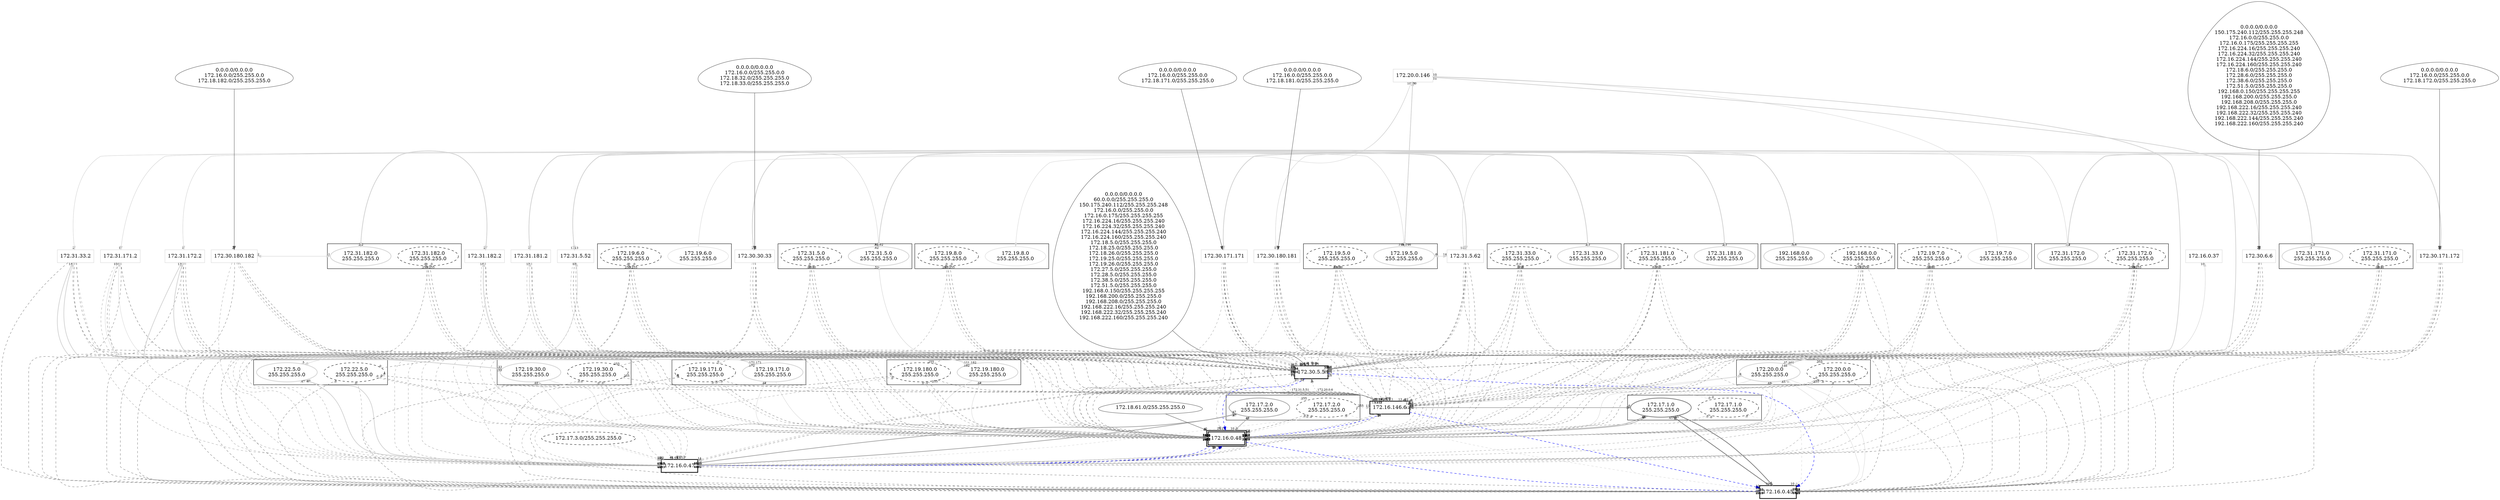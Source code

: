 digraph "ospf lsdb" {
	node [ color=gray50 fontsize=14 ];
	edge [ color=gray50 fontsize=8  ];
	router18 [
		tooltip="Area: 51.0.0.0"
		color="gray83"
		style="solid"
		shape="box"
		label="172.31.181.2"
	];
	router15 [
		tooltip="Area: 51.0.0.0"
		color="gray83"
		style="solid"
		shape="box"
		label="172.31.33.2"
	];
	router13 [
		tooltip="Area: 51.0.0.0"
		color="gray83"
		style="solid"
		shape="box"
		label="172.31.5.52"
	];
	router10 [
		tooltip="Area: 51.0.0.0"
		color="gray83"
		style="solid"
		shape="box"
		label="172.30.171.172"
	];
	router9 [
		tooltip="Area: 51.0.0.0"
		color="gray83"
		style="solid"
		shape="box"
		label="172.30.171.171"
	];
	router19 [
		tooltip="Area: 51.0.0.0"
		color="gray83"
		style="solid"
		shape="box"
		label="172.31.182.2"
	];
	router17 [
		tooltip="Area: 51.0.0.0"
		color="gray83"
		style="solid"
		shape="box"
		label="172.31.172.2"
	];
	router16 [
		tooltip="Area: 51.0.0.0"
		color="gray83"
		style="solid"
		shape="box"
		label="172.31.171.2"
	];
	router2 [
		tooltip="Areas: 0.0.0.0 51.0.0.0"
		color="black"
		style="bold"
		shape="box"
		label="172.16.0.45"
	];
	router4 [
		tooltip="Areas: 0.0.0.0 51.0.0.0"
		color="black"
		style="bold"
		shape="box"
		label="172.30.5.5"
	];
	router8 [
		tooltip="Area: 51.0.0.0"
		color="gray83"
		style="solid"
		shape="box"
		label="172.30.30.33"
	];
	router14 [
		tooltip="Area: 51.0.0.0"
		color="gray83"
		style="solid"
		shape="box"
		label="172.31.5.62"
	];
	router7 [
		tooltip="Area: 51.0.0.0"
		color="gray83"
		style="solid"
		shape="box"
		label="172.30.6.6"
	];
	router5 [
		tooltip="Area: 51.0.0.0"
		color="gray83"
		style="solid"
		shape="box"
		label="172.16.0.37"
	];
	router12 [
		tooltip="Area: 51.0.0.0"
		color="gray83"
		style="solid"
		shape="box"
		label="172.30.180.182"
	];
	router3 [
		tooltip="Areas: 0.0.0.0 51.0.0.0"
		color="black"
		style="bold"
		shape="box"
		label="172.16.146.6"
	];
	router0 [
		tooltip="Areas: 51.0.0.0 23.0.0.0"
		color="black"
		style="bold"
		shape="box"
		label="172.16.0.47"
	];
	router11 [
		tooltip="Area: 51.0.0.0"
		color="gray83"
		style="solid"
		shape="box"
		label="172.30.180.181"
	];
	router6 [
		tooltip="Area: 51.0.0.0"
		color="gray83"
		style="solid"
		shape="box"
		label="172.20.0.146"
	];
	router1 [
		tooltip="Areas: 0.0.0.0 51.0.0.0 23.0.0.0"
		color="black"
		peripheries="2"
		style="bold"
		shape="box"
		label="172.16.0.48"
	];
	subgraph "cluster 172.19.8.0/255.255.255.0" { stubnet2 [
		tooltip="Area: 51.0.0.0"
		color="gray83"
		style="solid"
		shape="ellipse"
		label="172.19.8.0\n255.255.255.0"
	] };
	subgraph "cluster 172.19.7.0/255.255.255.0" { stubnet1 [
		tooltip="Area: 51.0.0.0"
		color="gray83"
		style="solid"
		shape="ellipse"
		label="172.19.7.0\n255.255.255.0"
	] };
	subgraph "cluster 172.19.6.0/255.255.255.0" { stubnet0 [
		tooltip="Area: 51.0.0.0"
		color="gray83"
		style="solid"
		shape="ellipse"
		label="172.19.6.0\n255.255.255.0"
	] };
	subgraph "cluster 172.19.180.0/255.255.255.0" { network5 [
		tooltip="Area: 51.0.0.0"
		color="gray83"
		style="bold"
		shape="ellipse"
		label="172.19.180.0\n255.255.255.0"
	] };
	subgraph "cluster 172.19.5.0/255.255.255.0" { network2 [
		tooltip="Area: 51.0.0.0"
		color="gray83"
		style="bold"
		shape="ellipse"
		label="172.19.5.0\n255.255.255.0"
	] };
	subgraph "cluster 172.17.2.0/255.255.255.0" { network0 [
		tooltip="Area: 23.0.0.0"
		color="gray66"
		style="bold"
		shape="ellipse"
		label="172.17.2.0\n255.255.255.0"
	] };
	subgraph "cluster 172.31.181.0/255.255.255.0" { network12 [
		tooltip="Area: 51.0.0.0"
		color="gray83"
		style="bold"
		shape="ellipse"
		label="172.31.181.0\n255.255.255.0"
	] };
	subgraph "cluster 172.31.172.0/255.255.255.0" { network11 [
		tooltip="Area: 51.0.0.0"
		color="gray83"
		style="bold"
		shape="ellipse"
		label="172.31.172.0\n255.255.255.0"
	] };
	subgraph "cluster 172.31.5.0/255.255.255.0" { network8 [
		tooltip="Area: 51.0.0.0"
		color="gray83"
		style="bold"
		shape="ellipse"
		label="172.31.5.0\n255.255.255.0"
	] };
	subgraph "cluster 172.19.171.0/255.255.255.0" { network4 [
		tooltip="Area: 51.0.0.0"
		color="gray83"
		style="bold"
		shape="ellipse"
		label="172.19.171.0\n255.255.255.0"
	] };
	subgraph "cluster 172.19.30.0/255.255.255.0" { network3 [
		tooltip="Area: 51.0.0.0"
		color="gray83"
		style="bold"
		shape="ellipse"
		label="172.19.30.0\n255.255.255.0"
	] };
	subgraph "cluster 172.31.182.0/255.255.255.0" { network13 [
		tooltip="Area: 51.0.0.0"
		color="gray83"
		style="bold"
		shape="ellipse"
		label="172.31.182.0\n255.255.255.0"
	] };
	subgraph "cluster 172.31.171.0/255.255.255.0" { network10 [
		tooltip="Area: 51.0.0.0"
		color="gray83"
		style="bold"
		shape="ellipse"
		label="172.31.171.0\n255.255.255.0"
	] };
	subgraph "cluster 192.168.0.0/255.255.255.0" { network14 [
		tooltip="Area: 51.0.0.0"
		color="gray83"
		style="bold"
		shape="ellipse"
		label="192.168.0.0\n255.255.255.0"
	] };
	subgraph "cluster 172.17.1.0/255.255.255.0" { network1 [
		tooltip="Area: 0.0.0.0"
		color="gray50"
		style="bold"
		shape="ellipse"
		label="172.17.1.0\n255.255.255.0"
	] };
	subgraph "cluster 172.31.33.0/255.255.255.0" { network9 [
		tooltip="Area: 51.0.0.0"
		color="gray83"
		style="bold"
		shape="ellipse"
		label="172.31.33.0\n255.255.255.0"
	] };
	subgraph "cluster 172.22.5.0/255.255.255.0" { network7 [
		tooltip="Area: 51.0.0.0"
		color="gray83"
		style="bold"
		shape="ellipse"
		label="172.22.5.0\n255.255.255.0"
	] };
	subgraph "cluster 172.20.0.0/255.255.255.0" { network6 [
		tooltip="Area: 51.0.0.0"
		color="gray83"
		style="bold"
		shape="ellipse"
		label="172.20.0.0\n255.255.255.0"
	] };
	subgraph "cluster 172.22.5.0/255.255.255.0" { summary10 [
		tooltip="Areas: 0.0.0.0 23.0.0.0"
		color="black"
		style="dashed"
		shape="ellipse"
		label="172.22.5.0\n255.255.255.0"
	] };
	subgraph "cluster 172.19.8.0/255.255.255.0" { summary5 [
		tooltip="Areas: 0.0.0.0 23.0.0.0"
		color="black"
		style="dashed"
		shape="ellipse"
		label="172.19.8.0\n255.255.255.0"
	] };
	subgraph "cluster 172.31.182.0/255.255.255.0" { summary16 [
		tooltip="Areas: 0.0.0.0 23.0.0.0"
		color="black"
		style="dashed"
		shape="ellipse"
		label="172.31.182.0\n255.255.255.0"
	] };
	subgraph "cluster 172.20.0.0/255.255.255.0" { summary9 [
		tooltip="Areas: 0.0.0.0 23.0.0.0"
		color="black"
		style="dashed"
		shape="ellipse"
		label="172.20.0.0\n255.255.255.0"
	] };
	subgraph "cluster 172.19.6.0/255.255.255.0" { summary3 [
		tooltip="Areas: 0.0.0.0 23.0.0.0"
		color="black"
		style="dashed"
		shape="ellipse"
		label="172.19.6.0\n255.255.255.0"
	] };
	subgraph "cluster 172.17.2.0/255.255.255.0" { summary18 [
		tooltip="Areas: 0.0.0.0 51.0.0.0"
		color="black"
		style="dashed"
		shape="ellipse"
		label="172.17.2.0\n255.255.255.0"
	] };
	subgraph "cluster 192.168.0.0/255.255.255.0" { summary17 [
		tooltip="Areas: 0.0.0.0 23.0.0.0"
		color="black"
		style="dashed"
		shape="ellipse"
		label="192.168.0.0\n255.255.255.0"
	] };
	subgraph "cluster 172.31.33.0/255.255.255.0" { summary12 [
		tooltip="Areas: 0.0.0.0 23.0.0.0"
		color="black"
		style="dashed"
		shape="ellipse"
		label="172.31.33.0\n255.255.255.0"
	] };
	subgraph "cluster 172.31.171.0/255.255.255.0" { summary13 [
		tooltip="Areas: 0.0.0.0 23.0.0.0"
		color="black"
		style="dashed"
		shape="ellipse"
		label="172.31.171.0\n255.255.255.0"
	] };
	subgraph "cluster 172.17.1.0/255.255.255.0" { summary0 [
		tooltip="Areas: 51.0.0.0 23.0.0.0"
		color="black"
		style="dashed"
		shape="ellipse"
		label="172.17.1.0\n255.255.255.0"
	] };
	subgraph "cluster 172.31.5.0/255.255.255.0" { summary11 [
		tooltip="Areas: 0.0.0.0 23.0.0.0"
		color="black"
		style="dashed"
		shape="ellipse"
		label="172.31.5.0\n255.255.255.0"
	] };
	subgraph "cluster 172.19.180.0/255.255.255.0" { summary8 [
		tooltip="Areas: 0.0.0.0 23.0.0.0"
		color="black"
		style="dashed"
		shape="ellipse"
		label="172.19.180.0\n255.255.255.0"
	] };
	subgraph "cluster 172.31.181.0/255.255.255.0" { summary15 [
		tooltip="Areas: 0.0.0.0 23.0.0.0"
		color="black"
		style="dashed"
		shape="ellipse"
		label="172.31.181.0\n255.255.255.0"
	] };
	subgraph "cluster 172.19.30.0/255.255.255.0" { summary6 [
		tooltip="Areas: 0.0.0.0 23.0.0.0"
		color="black"
		style="dashed"
		shape="ellipse"
		label="172.19.30.0\n255.255.255.0"
	] };
	subgraph "cluster 172.31.172.0/255.255.255.0" { summary14 [
		tooltip="Areas: 0.0.0.0 23.0.0.0"
		color="black"
		style="dashed"
		shape="ellipse"
		label="172.31.172.0\n255.255.255.0"
	] };
	subgraph "cluster 172.19.171.0/255.255.255.0" { summary7 [
		tooltip="Areas: 0.0.0.0 23.0.0.0"
		color="black"
		style="dashed"
		shape="ellipse"
		label="172.19.171.0\n255.255.255.0"
	] };
	subgraph "cluster 172.19.7.0/255.255.255.0" { summary4 [
		tooltip="Areas: 0.0.0.0 23.0.0.0"
		color="black"
		style="dashed"
		shape="ellipse"
		label="172.19.7.0\n255.255.255.0"
	] };
	subgraph "cluster 172.19.5.0/255.255.255.0" { summary2 [
		tooltip="Areas: 0.0.0.0 23.0.0.0"
		color="black"
		style="dashed"
		shape="ellipse"
		label="172.19.5.0\n255.255.255.0"
	] };
	summaryaggregate0 [
		tooltip="Areas: 51.0.0.0 23.0.0.0"
		color="black"
		style="dashed"
		shape="ellipse"
		label="172.17.3.0/255.255.255.0"
	];
	externalaggregate0 [
		tooltip="AS external"
		color="gray35"
		style="solid"
		shape="egg"
		label="0.0.0.0/0.0.0.0\n172.16.0.0/255.255.0.0\n172.18.172.0/255.255.255.0"
	];
	externalaggregate3 [
		tooltip="AS external"
		color="gray35"
		style="solid"
		shape="egg"
		label="0.0.0.0/0.0.0.0\n150.175.240.112/255.255.255.248\n172.16.0.0/255.255.0.0\n172.16.0.175/255.255.255.255\n172.16.224.16/255.255.255.240\n172.16.224.32/255.255.255.240\n172.16.224.144/255.255.255.240\n172.16.224.160/255.255.255.240\n172.18.6.0/255.255.255.0\n172.28.6.0/255.255.255.0\n172.38.6.0/255.255.255.0\n172.51.5.0/255.255.255.0\n192.168.0.150/255.255.255.255\n192.168.200.0/255.255.255.0\n192.168.208.0/255.255.255.0\n192.168.222.16/255.255.255.240\n192.168.222.32/255.255.255.240\n192.168.222.144/255.255.255.240\n192.168.222.160/255.255.255.240"
	];
	externalaggregate7 [
		tooltip="AS external"
		color="gray35"
		style="solid"
		shape="egg"
		label="172.18.61.0/255.255.255.0"
	];
	externalaggregate5 [
		tooltip="AS external"
		color="gray35"
		style="solid"
		shape="egg"
		label="0.0.0.0/0.0.0.0\n172.16.0.0/255.255.0.0\n172.18.181.0/255.255.255.0"
	];
	externalaggregate2 [
		tooltip="AS external"
		color="gray35"
		style="solid"
		shape="egg"
		label="0.0.0.0/0.0.0.0\n172.16.0.0/255.255.0.0\n172.18.171.0/255.255.255.0"
	];
	externalaggregate6 [
		tooltip="AS external"
		color="gray35"
		style="solid"
		shape="egg"
		label="0.0.0.0/0.0.0.0\n60.0.0.0/255.255.255.0\n150.175.240.112/255.255.255.248\n172.16.0.0/255.255.0.0\n172.16.0.175/255.255.255.255\n172.16.224.16/255.255.255.240\n172.16.224.32/255.255.255.240\n172.16.224.144/255.255.255.240\n172.16.224.160/255.255.255.240\n172.18.5.0/255.255.255.0\n172.18.25.0/255.255.255.0\n172.18.26.0/255.255.255.0\n172.19.25.0/255.255.255.0\n172.19.26.0/255.255.255.0\n172.27.5.0/255.255.255.0\n172.28.5.0/255.255.255.0\n172.38.5.0/255.255.255.0\n172.51.5.0/255.255.255.0\n192.168.0.150/255.255.255.255\n192.168.200.0/255.255.255.0\n192.168.208.0/255.255.255.0\n192.168.222.16/255.255.255.240\n192.168.222.32/255.255.255.240\n192.168.222.160/255.255.255.240"
	];
	externalaggregate1 [
		tooltip="AS external"
		color="gray35"
		style="solid"
		shape="egg"
		label="0.0.0.0/0.0.0.0\n172.16.0.0/255.255.0.0\n172.18.32.0/255.255.255.0\n172.18.33.0/255.255.255.0"
	];
	externalaggregate4 [
		tooltip="AS external"
		color="gray35"
		style="solid"
		shape="egg"
		label="0.0.0.0/0.0.0.0\n172.16.0.0/255.255.0.0\n172.18.182.0/255.255.255.0"
	];
	router19 -> network5 [
		tooltip="Area: 51.0.0.0"
		taillabel="14"
		color="gray83"
		style="bold"
		headlabel=".182"
	];
	router18 -> network5 [
		tooltip="Area: 51.0.0.0"
		taillabel="13"
		color="gray83"
		style="solid"
		headlabel=".181"
	];
	router1 -> network5 [
		tooltip="Area: 51.0.0.0"
		taillabel="10"
		color="gray83"
		style="solid"
		headlabel=".48"
	];
	router13 -> network2 [
		tooltip="Area: 51.0.0.0"
		taillabel="13"
		color="gray83"
		style="solid"
		headlabel=".5"
	];
	router14 -> network2 [
		tooltip="Area: 51.0.0.0"
		taillabel="14"
		color="gray83"
		style="solid"
		headlabel=".6"
	];
	router6 -> network2 [
		tooltip="Area: 51.0.0.0"
		taillabel="10"
		color="gray83"
		style="bold"
		headlabel=".146"
	];
	router0 -> network0 [
		tooltip="Area: 23.0.0.0"
		taillabel="10"
		color="gray66"
		style="bold"
		headlabel=".47"
	];
	router1 -> network0 [
		tooltip="Area: 23.0.0.0"
		taillabel="10"
		color="gray66"
		style="solid"
		headlabel=".48"
	];
	router18 -> network12 [
		tooltip="Area: 51.0.0.0"
		taillabel="1"
		color="gray83"
		style="bold"
		headlabel=".2"
	];
	router11 -> network12 [
		tooltip="Area: 51.0.0.0"
		taillabel="1"
		color="gray83"
		style="solid"
		headlabel=".1"
	];
	router17 -> network11 [
		tooltip="Area: 51.0.0.0"
		taillabel="1"
		color="gray83"
		style="solid"
		headlabel=".2"
	];
	router10 -> network11 [
		tooltip="Area: 51.0.0.0"
		taillabel="2"
		color="gray83"
		style="bold"
		headlabel=".1"
	];
	router7 -> network8 [
		tooltip="Area: 51.0.0.0"
		taillabel="2"
		color="gray83"
		style="solid"
		headlabel=".61"
	];
	router13 -> network8 [
		tooltip="Area: 51.0.0.0"
		taillabel="1"
		color="gray83"
		style="solid"
		headlabel=".52"
	];
	router14 -> network8 [
		tooltip="Area: 51.0.0.0"
		taillabel="2"
		color="gray83"
		style="bold"
		headlabel=".62"
	];
	router4 -> network8 [
		tooltip="Area: 51.0.0.0"
		taillabel="1"
		color="gray83"
		style="solid"
		headlabel=".51"
	];
	router17 -> network4 [
		tooltip="Area: 51.0.0.0"
		taillabel="13"
		color="gray83"
		style="bold"
		headlabel=".172"
	];
	router16 -> network4 [
		tooltip="Area: 51.0.0.0"
		taillabel="13"
		color="gray83"
		style="solid"
		headlabel=".171"
	];
	router1 -> network4 [
		tooltip="Area: 51.0.0.0"
		taillabel="10"
		color="gray83"
		style="solid"
		headlabel=".48"
	];
	router15 -> network3 [
		tooltip="Area: 51.0.0.0"
		taillabel="14"
		color="gray83"
		style="bold"
		headlabel=".33"
	];
	router1 -> network3 [
		tooltip="Area: 51.0.0.0"
		taillabel="10"
		color="gray83"
		style="solid"
		headlabel=".48"
	];
	router19 -> network13 [
		tooltip="Area: 51.0.0.0"
		taillabel="2"
		color="gray83"
		style="bold"
		headlabel=".2"
	];
	router12 -> network13 [
		tooltip="Area: 51.0.0.0"
		taillabel="2"
		color="gray83"
		style="solid"
		headlabel=".1"
	];
	router16 -> network10 [
		tooltip="Area: 51.0.0.0"
		taillabel="1"
		color="gray83"
		style="solid"
		headlabel=".2"
	];
	router9 -> network10 [
		tooltip="Area: 51.0.0.0"
		taillabel="1"
		color="gray83"
		style="bold"
		headlabel=".1"
	];
	router13 -> network14 [
		tooltip="Area: 51.0.0.0"
		taillabel="13"
		color="gray83"
		style="bold"
		headlabel=".5"
	];
	router14 -> network14 [
		tooltip="Area: 51.0.0.0"
		taillabel="14"
		color="gray83"
		style="solid"
		headlabel=".6"
	];
	router2 -> network1 [
		tooltip="Area: 0.0.0.0"
		taillabel="10"
		color="gray50"
		style="bold"
		headlabel=".45"
	];
	router3 -> network1 [
		tooltip="Area: 0.0.0.0"
		taillabel="1"
		color="gray50"
		style="solid"
		headlabel=".6"
	];
	router1 -> network1 [
		tooltip="Area: 0.0.0.0"
		taillabel="10"
		color="gray50"
		style="solid"
		headlabel=".48"
	];
	router15 -> network9 [
		tooltip="Area: 51.0.0.0"
		taillabel="2"
		color="gray83"
		style="solid"
		headlabel=".2"
	];
	router8 -> network9 [
		tooltip="Area: 51.0.0.0"
		taillabel="2"
		color="gray83"
		style="bold"
		headlabel=".1"
	];
	router13 -> network7 [
		tooltip="Area: 51.0.0.0"
		taillabel="13"
		color="gray83"
		style="solid"
		headlabel=".5"
	];
	router0 -> network7 [
		tooltip="Area: 51.0.0.0"
		taillabel="10"
		color="gray83"
		style="bold"
		headlabel=".47"
	];
	router5 -> network6 [
		tooltip="Area: 51.0.0.0"
		taillabel="10"
		color="gray83"
		style="solid"
		headlabel=".37"
	];
	router2 -> network6 [
		tooltip="Area: 51.0.0.0"
		taillabel="10"
		color="gray83"
		style="solid"
		headlabel=".45"
	];
	router3 -> network6 [
		tooltip="Area: 51.0.0.0"
		taillabel="1"
		color="gray83"
		style="solid"
		headlabel=".6"
	];
	router6 -> network6 [
		tooltip="Area: 51.0.0.0"
		taillabel="10"
		color="gray83"
		style="bold"
		headlabel=".146"
	];
	router1 -> network6 [
		tooltip="Area: 51.0.0.0"
		taillabel="10"
		color="gray83"
		style="solid"
		headlabel=".48"
	];
	router6 -> stubnet2 [
		tooltip="Area: 51.0.0.0"
		taillabel="10"
		color="gray83"
		style="solid"
	];
	router6 -> stubnet1 [
		tooltip="Area: 51.0.0.0"
		taillabel="10"
		color="gray83"
		style="solid"
	];
	router6 -> stubnet0 [
		tooltip="Area: 51.0.0.0"
		taillabel="10"
		color="gray83"
		style="solid"
	];
	router4 -> router3 [
		tooltip="Area: 0.0.0.0"
		taillabel="24"
		color="gray50"
		style="dotted"
		label="172.31.5.51"
	];
	router3 -> router4 [
		tooltip="Area: 0.0.0.0"
		taillabel="12"
		color="gray50"
		style="dotted"
		label="172.20.0.6"
	];
	network5 -> router19 [
		tooltip="Area: 51.0.0.0"
		taillabel=".182"
		color="gray83"
		style="bold"
	];
	network5 -> router1 [
		tooltip="Area: 51.0.0.0"
		color="gray83"
		style="solid"
	];
	network5 -> router18 [
		tooltip="Area: 51.0.0.0"
		color="gray83"
		style="solid"
	];
	network2 -> router13 [
		tooltip="Area: 51.0.0.0"
		color="gray83"
		style="solid"
	];
	network2 -> router14 [
		tooltip="Area: 51.0.0.0"
		color="gray83"
		style="solid"
	];
	network2 -> router6 [
		tooltip="Area: 51.0.0.0"
		taillabel=".146"
		color="gray83"
		style="bold"
	];
	network0 -> router1 [
		tooltip="Area: 23.0.0.0"
		color="gray66"
		style="solid"
	];
	network0 -> router0 [
		tooltip="Area: 23.0.0.0"
		taillabel=".47"
		color="gray66"
		style="bold"
	];
	network12 -> router18 [
		tooltip="Area: 51.0.0.0"
		taillabel=".2"
		color="gray83"
		style="bold"
	];
	network12 -> router11 [
		tooltip="Area: 51.0.0.0"
		color="gray83"
		style="solid"
	];
	network11 -> router10 [
		tooltip="Area: 51.0.0.0"
		taillabel=".1"
		color="gray83"
		style="bold"
	];
	network11 -> router17 [
		tooltip="Area: 51.0.0.0"
		color="gray83"
		style="solid"
	];
	network8 -> router14 [
		tooltip="Area: 51.0.0.0"
		taillabel=".62"
		color="gray83"
		style="bold"
	];
	network8 -> router4 [
		tooltip="Area: 51.0.0.0"
		color="gray83"
		style="solid"
	];
	network8 -> router13 [
		tooltip="Area: 51.0.0.0"
		color="gray83"
		style="solid"
	];
	network8 -> router7 [
		tooltip="Area: 51.0.0.0"
		color="gray83"
		style="solid"
	];
	network4 -> router17 [
		tooltip="Area: 51.0.0.0"
		taillabel=".172"
		color="gray83"
		style="bold"
	];
	network4 -> router1 [
		tooltip="Area: 51.0.0.0"
		color="gray83"
		style="solid"
	];
	network4 -> router16 [
		tooltip="Area: 51.0.0.0"
		color="gray83"
		style="solid"
	];
	network3 -> router15 [
		tooltip="Area: 51.0.0.0"
		taillabel=".33"
		color="gray83"
		style="bold"
	];
	network3 -> router1 [
		tooltip="Area: 51.0.0.0"
		color="gray83"
		style="solid"
	];
	network13 -> router19 [
		tooltip="Area: 51.0.0.0"
		taillabel=".2"
		color="gray83"
		style="bold"
	];
	network13 -> router12 [
		tooltip="Area: 51.0.0.0"
		color="gray83"
		style="solid"
	];
	network10 -> router9 [
		tooltip="Area: 51.0.0.0"
		taillabel=".1"
		color="gray83"
		style="bold"
	];
	network10 -> router16 [
		tooltip="Area: 51.0.0.0"
		color="gray83"
		style="solid"
	];
	network14 -> router13 [
		tooltip="Area: 51.0.0.0"
		taillabel=".5"
		color="gray83"
		style="bold"
	];
	network14 -> router14 [
		tooltip="Area: 51.0.0.0"
		color="gray83"
		style="solid"
	];
	network1 -> router3 [
		tooltip="Area: 0.0.0.0"
		color="gray50"
		style="solid"
	];
	network1 -> router1 [
		tooltip="Area: 0.0.0.0"
		color="gray50"
		style="solid"
	];
	network1 -> router2 [
		tooltip="Area: 0.0.0.0"
		taillabel=".45"
		color="gray50"
		style="bold"
	];
	network9 -> router8 [
		tooltip="Area: 51.0.0.0"
		taillabel=".1"
		color="gray83"
		style="bold"
	];
	network9 -> router15 [
		tooltip="Area: 51.0.0.0"
		color="gray83"
		style="solid"
	];
	network7 -> router13 [
		tooltip="Area: 51.0.0.0"
		color="gray83"
		style="solid"
	];
	network7 -> router0 [
		tooltip="Area: 51.0.0.0"
		taillabel=".47"
		color="gray83"
		style="bold"
	];
	network6 -> router3 [
		tooltip="Area: 51.0.0.0"
		color="gray83"
		style="solid"
	];
	network6 -> router5 [
		tooltip="Area: 51.0.0.0"
		color="gray83"
		style="solid"
	];
	network6 -> router2 [
		tooltip="Area: 51.0.0.0"
		color="gray83"
		style="solid"
	];
	network6 -> router1 [
		tooltip="Area: 51.0.0.0"
		color="gray83"
		style="solid"
	];
	network6 -> router6 [
		tooltip="Area: 51.0.0.0"
		taillabel=".146"
		color="gray83"
		style="bold"
	];
	summary10 -> router0 [
		tooltip="Area: 23.0.0.0"
		taillabel=".0"
		color="gray66"
		style="dashed"
		headlabel="10"
	];
	summary10 -> router1 [
		tooltip="Area: 23.0.0.0"
		taillabel=".0"
		color="gray66"
		style="dashed"
		headlabel="33"
	];
	summary10 -> router2 [
		tooltip="Area: 0.0.0.0"
		taillabel=".0"
		color="gray50"
		style="dashed"
		headlabel="33"
	];
	summary10 -> router1 [
		tooltip="Area: 0.0.0.0"
		taillabel=".0"
		color="gray50"
		style="dashed"
		headlabel="33"
	];
	summary10 -> router3 [
		tooltip="Area: 0.0.0.0"
		taillabel=".0"
		color="gray50"
		style="dashed"
		headlabel="24"
	];
	summary10 -> router4 [
		tooltip="Area: 0.0.0.0"
		taillabel=".0"
		color="gray50"
		style="dashed"
		headlabel="14"
	];
	summary5 -> router0 [
		tooltip="Area: 23.0.0.0"
		taillabel=".0"
		color="gray66"
		style="dashed"
		headlabel="33"
	];
	summary5 -> router1 [
		tooltip="Area: 23.0.0.0"
		taillabel=".0"
		color="gray66"
		style="dashed"
		headlabel="20"
	];
	summary5 -> router2 [
		tooltip="Area: 0.0.0.0"
		taillabel=".0"
		color="gray50"
		style="dashed"
		headlabel="20"
	];
	summary5 -> router1 [
		tooltip="Area: 0.0.0.0"
		taillabel=".0"
		color="gray50"
		style="dashed"
		headlabel="20"
	];
	summary5 -> router3 [
		tooltip="Area: 0.0.0.0"
		taillabel=".255"
		color="gray50"
		style="dashed"
		headlabel="11"
	];
	summary5 -> router4 [
		tooltip="Area: 0.0.0.0"
		taillabel=".255"
		color="gray50"
		style="dashed"
		headlabel="24"
	];
	summary16 -> router0 [
		tooltip="Area: 23.0.0.0"
		taillabel=".0"
		color="gray66"
		style="dashed"
		headlabel="45"
	];
	summary16 -> router1 [
		tooltip="Area: 23.0.0.0"
		taillabel=".0"
		color="gray66"
		style="dashed"
		headlabel="12"
	];
	summary16 -> router2 [
		tooltip="Area: 0.0.0.0"
		taillabel=".0"
		color="gray50"
		style="dashed"
		headlabel="22"
	];
	summary16 -> router1 [
		tooltip="Area: 0.0.0.0"
		taillabel=".0"
		color="gray50"
		style="dashed"
		headlabel="12"
	];
	summary16 -> router3 [
		tooltip="Area: 0.0.0.0"
		taillabel=".255"
		color="gray50"
		style="dashed"
		headlabel="13"
	];
	summary16 -> router4 [
		tooltip="Area: 0.0.0.0"
		taillabel=".255"
		color="gray50"
		style="dashed"
		headlabel="36"
	];
	summary9 -> router0 [
		tooltip="Area: 23.0.0.0"
		taillabel=".0"
		color="gray66"
		style="dashed"
		headlabel="33"
	];
	summary9 -> router1 [
		tooltip="Area: 23.0.0.0"
		taillabel=".0"
		color="gray66"
		style="dashed"
		headlabel="10"
	];
	summary9 -> router2 [
		tooltip="Area: 0.0.0.0"
		taillabel=".0"
		color="gray50"
		style="dashed"
		headlabel="10"
	];
	summary9 -> router1 [
		tooltip="Area: 0.0.0.0"
		taillabel=".0"
		color="gray50"
		style="dashed"
		headlabel="10"
	];
	summary9 -> router3 [
		tooltip="Area: 0.0.0.0"
		taillabel=".255"
		color="gray50"
		style="dashed"
		headlabel="1"
	];
	summary9 -> router4 [
		tooltip="Area: 0.0.0.0"
		taillabel=".255"
		color="gray50"
		style="dashed"
		headlabel="24"
	];
	summary3 -> router0 [
		tooltip="Area: 23.0.0.0"
		taillabel=".0"
		color="gray66"
		style="dashed"
		headlabel="33"
	];
	summary3 -> router1 [
		tooltip="Area: 23.0.0.0"
		taillabel=".0"
		color="gray66"
		style="dashed"
		headlabel="20"
	];
	summary3 -> router2 [
		tooltip="Area: 0.0.0.0"
		taillabel=".0"
		color="gray50"
		style="dashed"
		headlabel="20"
	];
	summary3 -> router1 [
		tooltip="Area: 0.0.0.0"
		taillabel=".0"
		color="gray50"
		style="dashed"
		headlabel="20"
	];
	summary3 -> router3 [
		tooltip="Area: 0.0.0.0"
		taillabel=".255"
		color="gray50"
		style="dashed"
		headlabel="11"
	];
	summary3 -> router4 [
		tooltip="Area: 0.0.0.0"
		taillabel=".255"
		color="gray50"
		style="dashed"
		headlabel="24"
	];
	summary18 -> router1 [
		tooltip="Area: 0.0.0.0"
		taillabel=".0"
		color="gray50"
		style="dashed"
		headlabel="10"
	];
	summary18 -> router2 [
		tooltip="Area: 51.0.0.0"
		taillabel=".0"
		color="gray83"
		style="dashed"
		headlabel="20"
	];
	summary18 -> router0 [
		tooltip="Area: 51.0.0.0"
		taillabel=".0"
		color="gray83"
		style="dashed"
		headlabel="10"
	];
	summary18 -> router1 [
		tooltip="Area: 51.0.0.0"
		taillabel=".0"
		color="gray83"
		style="dashed"
		headlabel="10"
	];
	summary18 -> router3 [
		tooltip="Area: 51.0.0.0"
		taillabel=".255"
		color="gray83"
		style="dashed"
		headlabel="11"
	];
	summary18 -> router4 [
		tooltip="Area: 51.0.0.0"
		taillabel=".255"
		color="gray83"
		style="dashed"
		headlabel="34"
	];
	summary17 -> router0 [
		tooltip="Area: 23.0.0.0"
		taillabel=".0"
		color="gray66"
		style="dashed"
		headlabel="23"
	];
	summary17 -> router1 [
		tooltip="Area: 23.0.0.0"
		taillabel=".0"
		color="gray66"
		style="dashed"
		headlabel="33"
	];
	summary17 -> router2 [
		tooltip="Area: 0.0.0.0"
		taillabel=".0"
		color="gray50"
		style="dashed"
		headlabel="33"
	];
	summary17 -> router1 [
		tooltip="Area: 0.0.0.0"
		taillabel=".0"
		color="gray50"
		style="dashed"
		headlabel="33"
	];
	summary17 -> router3 [
		tooltip="Area: 0.0.0.0"
		taillabel=".255"
		color="gray50"
		style="dashed"
		headlabel="24"
	];
	summary17 -> router4 [
		tooltip="Area: 0.0.0.0"
		taillabel=".255"
		color="gray50"
		style="dashed"
		headlabel="14"
	];
	summary12 -> router0 [
		tooltip="Area: 23.0.0.0"
		taillabel=".0"
		color="gray66"
		style="dashed"
		headlabel="45"
	];
	summary12 -> router1 [
		tooltip="Area: 23.0.0.0"
		taillabel=".0"
		color="gray66"
		style="dashed"
		headlabel="12"
	];
	summary12 -> router2 [
		tooltip="Area: 0.0.0.0"
		taillabel=".0"
		color="gray50"
		style="dashed"
		headlabel="22"
	];
	summary12 -> router1 [
		tooltip="Area: 0.0.0.0"
		taillabel=".0"
		color="gray50"
		style="dashed"
		headlabel="12"
	];
	summary12 -> router3 [
		tooltip="Area: 0.0.0.0"
		taillabel=".0"
		color="gray50"
		style="dashed"
		headlabel="13"
	];
	summary12 -> router4 [
		tooltip="Area: 0.0.0.0"
		taillabel=".0"
		color="gray50"
		style="dashed"
		headlabel="36"
	];
	summary13 -> router0 [
		tooltip="Area: 23.0.0.0"
		taillabel=".0"
		color="gray66"
		style="dashed"
		headlabel="44"
	];
	summary13 -> router1 [
		tooltip="Area: 23.0.0.0"
		taillabel=".0"
		color="gray66"
		style="dashed"
		headlabel="11"
	];
	summary13 -> router2 [
		tooltip="Area: 0.0.0.0"
		taillabel=".0"
		color="gray50"
		style="dashed"
		headlabel="21"
	];
	summary13 -> router1 [
		tooltip="Area: 0.0.0.0"
		taillabel=".0"
		color="gray50"
		style="dashed"
		headlabel="11"
	];
	summary13 -> router3 [
		tooltip="Area: 0.0.0.0"
		taillabel=".0"
		color="gray50"
		style="dashed"
		headlabel="12"
	];
	summary13 -> router4 [
		tooltip="Area: 0.0.0.0"
		taillabel=".0"
		color="gray50"
		style="dashed"
		headlabel="35"
	];
	summary0 -> router1 [
		tooltip="Area: 23.0.0.0"
		taillabel=".0"
		color="gray66"
		style="dashed"
		headlabel="10"
	];
	summary0 -> router2 [
		tooltip="Area: 51.0.0.0"
		taillabel=".0"
		color="gray83"
		style="dashed"
		headlabel="10"
	];
	summary0 -> router1 [
		tooltip="Area: 51.0.0.0"
		taillabel=".0"
		color="gray83"
		style="dashed"
		headlabel="10"
	];
	summary0 -> router3 [
		tooltip="Area: 51.0.0.0"
		taillabel=".0"
		color="gray83"
		style="dashed"
		headlabel="1"
	];
	summary0 -> router4 [
		tooltip="Area: 51.0.0.0"
		taillabel=".0"
		color="gray83"
		style="dashed"
		headlabel="25"
	];
	summary11 -> router0 [
		tooltip="Area: 23.0.0.0"
		taillabel=".0"
		color="gray66"
		style="dashed"
		headlabel="11"
	];
	summary11 -> router1 [
		tooltip="Area: 23.0.0.0"
		taillabel=".0"
		color="gray66"
		style="dashed"
		headlabel="21"
	];
	summary11 -> router2 [
		tooltip="Area: 0.0.0.0"
		taillabel=".0"
		color="gray50"
		style="dashed"
		headlabel="21"
	];
	summary11 -> router1 [
		tooltip="Area: 0.0.0.0"
		taillabel=".0"
		color="gray50"
		style="dashed"
		headlabel="21"
	];
	summary11 -> router3 [
		tooltip="Area: 0.0.0.0"
		taillabel=".0"
		color="gray50"
		style="dashed"
		headlabel="12"
	];
	summary11 -> router4 [
		tooltip="Area: 0.0.0.0"
		taillabel=".0"
		color="gray50"
		style="dashed"
		headlabel="1"
	];
	summary8 -> router0 [
		tooltip="Area: 23.0.0.0"
		taillabel=".0"
		color="gray66"
		style="dashed"
		headlabel="43"
	];
	summary8 -> router1 [
		tooltip="Area: 23.0.0.0"
		taillabel=".0"
		color="gray66"
		style="dashed"
		headlabel="10"
	];
	summary8 -> router2 [
		tooltip="Area: 0.0.0.0"
		taillabel=".0"
		color="gray50"
		style="dashed"
		headlabel="20"
	];
	summary8 -> router1 [
		tooltip="Area: 0.0.0.0"
		taillabel=".0"
		color="gray50"
		style="dashed"
		headlabel="10"
	];
	summary8 -> router3 [
		tooltip="Area: 0.0.0.0"
		taillabel=".255"
		color="gray50"
		style="dashed"
		headlabel="11"
	];
	summary8 -> router4 [
		tooltip="Area: 0.0.0.0"
		taillabel=".255"
		color="gray50"
		style="dashed"
		headlabel="34"
	];
	summary15 -> router0 [
		tooltip="Area: 23.0.0.0"
		taillabel=".0"
		color="gray66"
		style="dashed"
		headlabel="44"
	];
	summary15 -> router1 [
		tooltip="Area: 23.0.0.0"
		taillabel=".0"
		color="gray66"
		style="dashed"
		headlabel="11"
	];
	summary15 -> router2 [
		tooltip="Area: 0.0.0.0"
		taillabel=".0"
		color="gray50"
		style="dashed"
		headlabel="21"
	];
	summary15 -> router1 [
		tooltip="Area: 0.0.0.0"
		taillabel=".0"
		color="gray50"
		style="dashed"
		headlabel="11"
	];
	summary15 -> router3 [
		tooltip="Area: 0.0.0.0"
		taillabel=".0"
		color="gray50"
		style="dashed"
		headlabel="12"
	];
	summary15 -> router4 [
		tooltip="Area: 0.0.0.0"
		taillabel=".0"
		color="gray50"
		style="dashed"
		headlabel="35"
	];
	summary6 -> router0 [
		tooltip="Area: 23.0.0.0"
		taillabel=".0"
		color="gray66"
		style="dashed"
		headlabel="43"
	];
	summary6 -> router1 [
		tooltip="Area: 23.0.0.0"
		taillabel=".0"
		color="gray66"
		style="dashed"
		headlabel="10"
	];
	summary6 -> router2 [
		tooltip="Area: 0.0.0.0"
		taillabel=".0"
		color="gray50"
		style="dashed"
		headlabel="20"
	];
	summary6 -> router1 [
		tooltip="Area: 0.0.0.0"
		taillabel=".0"
		color="gray50"
		style="dashed"
		headlabel="10"
	];
	summary6 -> router3 [
		tooltip="Area: 0.0.0.0"
		taillabel=".255"
		color="gray50"
		style="dashed"
		headlabel="11"
	];
	summary6 -> router4 [
		tooltip="Area: 0.0.0.0"
		taillabel=".255"
		color="gray50"
		style="dashed"
		headlabel="34"
	];
	summary14 -> router0 [
		tooltip="Area: 23.0.0.0"
		taillabel=".0"
		color="gray66"
		style="dashed"
		headlabel="44"
	];
	summary14 -> router1 [
		tooltip="Area: 23.0.0.0"
		taillabel=".0"
		color="gray66"
		style="dashed"
		headlabel="11"
	];
	summary14 -> router2 [
		tooltip="Area: 0.0.0.0"
		taillabel=".0"
		color="gray50"
		style="dashed"
		headlabel="21"
	];
	summary14 -> router1 [
		tooltip="Area: 0.0.0.0"
		taillabel=".0"
		color="gray50"
		style="dashed"
		headlabel="11"
	];
	summary14 -> router3 [
		tooltip="Area: 0.0.0.0"
		taillabel=".255"
		color="gray50"
		style="dashed"
		headlabel="12"
	];
	summary14 -> router4 [
		tooltip="Area: 0.0.0.0"
		taillabel=".255"
		color="gray50"
		style="dashed"
		headlabel="35"
	];
	summary7 -> router0 [
		tooltip="Area: 23.0.0.0"
		taillabel=".0"
		color="gray66"
		style="dashed"
		headlabel="43"
	];
	summary7 -> router1 [
		tooltip="Area: 23.0.0.0"
		taillabel=".0"
		color="gray66"
		style="dashed"
		headlabel="10"
	];
	summary7 -> router2 [
		tooltip="Area: 0.0.0.0"
		taillabel=".0"
		color="gray50"
		style="dashed"
		headlabel="20"
	];
	summary7 -> router1 [
		tooltip="Area: 0.0.0.0"
		taillabel=".0"
		color="gray50"
		style="dashed"
		headlabel="10"
	];
	summary7 -> router3 [
		tooltip="Area: 0.0.0.0"
		taillabel=".0"
		color="gray50"
		style="dashed"
		headlabel="11"
	];
	summary7 -> router4 [
		tooltip="Area: 0.0.0.0"
		taillabel=".0"
		color="gray50"
		style="dashed"
		headlabel="34"
	];
	summary4 -> router0 [
		tooltip="Area: 23.0.0.0"
		taillabel=".0"
		color="gray66"
		style="dashed"
		headlabel="33"
	];
	summary4 -> router1 [
		tooltip="Area: 23.0.0.0"
		taillabel=".0"
		color="gray66"
		style="dashed"
		headlabel="20"
	];
	summary4 -> router2 [
		tooltip="Area: 0.0.0.0"
		taillabel=".0"
		color="gray50"
		style="dashed"
		headlabel="20"
	];
	summary4 -> router1 [
		tooltip="Area: 0.0.0.0"
		taillabel=".0"
		color="gray50"
		style="dashed"
		headlabel="20"
	];
	summary4 -> router3 [
		tooltip="Area: 0.0.0.0"
		taillabel=".0"
		color="gray50"
		style="dashed"
		headlabel="11"
	];
	summary4 -> router4 [
		tooltip="Area: 0.0.0.0"
		taillabel=".0"
		color="gray50"
		style="dashed"
		headlabel="24"
	];
	summary2 -> router0 [
		tooltip="Area: 23.0.0.0"
		taillabel=".0"
		color="gray66"
		style="dashed"
		headlabel="23"
	];
	summary2 -> router1 [
		tooltip="Area: 23.0.0.0"
		taillabel=".0"
		color="gray66"
		style="dashed"
		headlabel="20"
	];
	summary2 -> router2 [
		tooltip="Area: 0.0.0.0"
		taillabel=".0"
		color="gray50"
		style="dashed"
		headlabel="20"
	];
	summary2 -> router1 [
		tooltip="Area: 0.0.0.0"
		taillabel=".0"
		color="gray50"
		style="dashed"
		headlabel="20"
	];
	summary2 -> router3 [
		tooltip="Area: 0.0.0.0"
		taillabel=".0"
		color="gray50"
		style="dashed"
		headlabel="11"
	];
	summary2 -> router4 [
		tooltip="Area: 0.0.0.0"
		taillabel=".0"
		color="gray50"
		style="dashed"
		headlabel="14"
	];
	summaryaggregate0 -> router0 [
		tooltip="Area: 51.0.0.0"
		color="gray83"
		style="dashed"
		headlabel="10"
	];
	summaryaggregate0 -> router0 [
		tooltip="Area: 23.0.0.0"
		color="gray66"
		style="dashed"
		headlabel="10"
	];
	router18 -> router0 [
		tooltip="Area: 23.0.0.0"
		color="gray66"
		style="dashed"
		headlabel="43"
	];
	router18 -> router1 [
		tooltip="Area: 23.0.0.0"
		color="gray66"
		style="dashed"
		headlabel="10"
	];
	router18 -> router2 [
		tooltip="Area: 0.0.0.0"
		color="gray50"
		style="dashed"
		headlabel="20"
	];
	router18 -> router1 [
		tooltip="Area: 0.0.0.0"
		color="gray50"
		style="dashed"
		headlabel="10"
	];
	router18 -> router3 [
		tooltip="Area: 0.0.0.0"
		color="gray50"
		style="dashed"
		headlabel="11"
	];
	router18 -> router4 [
		tooltip="Area: 0.0.0.0"
		color="gray50"
		style="dashed"
		headlabel="34"
	];
	router15 -> router0 [
		tooltip="Area: 23.0.0.0"
		color="gray66"
		style="dashed"
		headlabel="43"
	];
	router15 -> router1 [
		tooltip="Area: 23.0.0.0"
		color="gray66"
		style="dashed"
		headlabel="10"
	];
	router15 -> router2 [
		tooltip="Area: 0.0.0.0"
		color="gray50"
		style="dashed"
		headlabel="20"
	];
	router15 -> router1 [
		tooltip="Area: 0.0.0.0"
		color="gray50"
		style="dashed"
		headlabel="10"
	];
	router15 -> router3 [
		tooltip="Area: 0.0.0.0"
		color="gray50"
		style="dashed"
		headlabel="11"
	];
	router15 -> router4 [
		tooltip="Area: 0.0.0.0"
		color="gray50"
		style="dashed"
		headlabel="34"
	];
	router13 -> router0 [
		tooltip="Area: 23.0.0.0"
		color="gray66"
		style="dashed"
		headlabel="10"
	];
	router13 -> router1 [
		tooltip="Area: 23.0.0.0"
		color="gray66"
		style="dashed"
		headlabel="20"
	];
	router13 -> router2 [
		tooltip="Area: 0.0.0.0"
		color="gray50"
		style="dashed"
		headlabel="20"
	];
	router13 -> router1 [
		tooltip="Area: 0.0.0.0"
		color="gray50"
		style="dashed"
		headlabel="20"
	];
	router13 -> router3 [
		tooltip="Area: 0.0.0.0"
		color="gray50"
		style="dashed"
		headlabel="11"
	];
	router13 -> router4 [
		tooltip="Area: 0.0.0.0"
		color="gray50"
		style="dashed"
		headlabel="1"
	];
	router10 -> router0 [
		tooltip="Area: 23.0.0.0"
		color="gray66"
		style="dashed"
		headlabel="44"
	];
	router10 -> router1 [
		tooltip="Area: 23.0.0.0"
		color="gray66"
		style="dashed"
		headlabel="11"
	];
	router10 -> router2 [
		tooltip="Area: 0.0.0.0"
		color="gray50"
		style="dashed"
		headlabel="21"
	];
	router10 -> router1 [
		tooltip="Area: 0.0.0.0"
		color="gray50"
		style="dashed"
		headlabel="11"
	];
	router10 -> router3 [
		tooltip="Area: 0.0.0.0"
		color="gray50"
		style="dashed"
		headlabel="12"
	];
	router10 -> router4 [
		tooltip="Area: 0.0.0.0"
		color="gray50"
		style="dashed"
		headlabel="35"
	];
	router9 -> router0 [
		tooltip="Area: 23.0.0.0"
		color="gray66"
		style="dashed"
		headlabel="44"
	];
	router9 -> router1 [
		tooltip="Area: 23.0.0.0"
		color="gray66"
		style="dashed"
		headlabel="11"
	];
	router9 -> router2 [
		tooltip="Area: 0.0.0.0"
		color="gray50"
		style="dashed"
		headlabel="21"
	];
	router9 -> router1 [
		tooltip="Area: 0.0.0.0"
		color="gray50"
		style="dashed"
		headlabel="11"
	];
	router9 -> router3 [
		tooltip="Area: 0.0.0.0"
		color="gray50"
		style="dashed"
		headlabel="12"
	];
	router9 -> router4 [
		tooltip="Area: 0.0.0.0"
		color="gray50"
		style="dashed"
		headlabel="35"
	];
	router19 -> router0 [
		tooltip="Area: 23.0.0.0"
		color="gray66"
		style="dashed"
		headlabel="43"
	];
	router19 -> router1 [
		tooltip="Area: 23.0.0.0"
		color="gray66"
		style="dashed"
		headlabel="10"
	];
	router19 -> router2 [
		tooltip="Area: 0.0.0.0"
		color="gray50"
		style="dashed"
		headlabel="20"
	];
	router19 -> router1 [
		tooltip="Area: 0.0.0.0"
		color="gray50"
		style="dashed"
		headlabel="10"
	];
	router19 -> router3 [
		tooltip="Area: 0.0.0.0"
		color="gray50"
		style="dashed"
		headlabel="11"
	];
	router19 -> router4 [
		tooltip="Area: 0.0.0.0"
		color="gray50"
		style="dashed"
		headlabel="34"
	];
	router17 -> router0 [
		tooltip="Area: 23.0.0.0"
		color="gray66"
		style="dashed"
		headlabel="43"
	];
	router17 -> router1 [
		tooltip="Area: 23.0.0.0"
		color="gray66"
		style="dashed"
		headlabel="10"
	];
	router17 -> router2 [
		tooltip="Area: 0.0.0.0"
		color="gray50"
		style="dashed"
		headlabel="20"
	];
	router17 -> router1 [
		tooltip="Area: 0.0.0.0"
		color="gray50"
		style="dashed"
		headlabel="10"
	];
	router17 -> router3 [
		tooltip="Area: 0.0.0.0"
		color="gray50"
		style="dashed"
		headlabel="11"
	];
	router17 -> router4 [
		tooltip="Area: 0.0.0.0"
		color="gray50"
		style="dashed"
		headlabel="34"
	];
	router16 -> router0 [
		tooltip="Area: 23.0.0.0"
		color="gray66"
		style="dashed"
		headlabel="43"
	];
	router16 -> router1 [
		tooltip="Area: 23.0.0.0"
		color="gray66"
		style="dashed"
		headlabel="10"
	];
	router16 -> router2 [
		tooltip="Area: 0.0.0.0"
		color="gray50"
		style="dashed"
		headlabel="20"
	];
	router16 -> router1 [
		tooltip="Area: 0.0.0.0"
		color="gray50"
		style="dashed"
		headlabel="10"
	];
	router16 -> router3 [
		tooltip="Area: 0.0.0.0"
		color="gray50"
		style="dashed"
		headlabel="11"
	];
	router16 -> router4 [
		tooltip="Area: 0.0.0.0"
		color="gray50"
		style="dashed"
		headlabel="34"
	];
	router4 -> router0 [
		tooltip="Area: 23.0.0.0"
		color="gray66"
		style="dashed"
		headlabel="11"
	];
	router4 -> router1 [
		tooltip="Area: 23.0.0.0"
		color="gray66"
		style="dashed"
		headlabel="21"
	];
	router4 -> router2 [
		tooltip="AS boundary router 172.30.5.5 is router in same area 0.0.0.0."
		color="blue"
		style="dashed"
		headlabel="21"
	];
	router4 -> router1 [
		tooltip="AS boundary router 172.30.5.5 is router in same area 0.0.0.0."
		color="blue"
		style="dashed"
		headlabel="21"
	];
	router8 -> router0 [
		tooltip="Area: 23.0.0.0"
		color="gray66"
		style="dashed"
		headlabel="45"
	];
	router8 -> router1 [
		tooltip="Area: 23.0.0.0"
		color="gray66"
		style="dashed"
		headlabel="12"
	];
	router8 -> router2 [
		tooltip="Area: 0.0.0.0"
		color="gray50"
		style="dashed"
		headlabel="22"
	];
	router8 -> router1 [
		tooltip="Area: 0.0.0.0"
		color="gray50"
		style="dashed"
		headlabel="12"
	];
	router8 -> router3 [
		tooltip="Area: 0.0.0.0"
		color="gray50"
		style="dashed"
		headlabel="13"
	];
	router8 -> router4 [
		tooltip="Area: 0.0.0.0"
		color="gray50"
		style="dashed"
		headlabel="36"
	];
	router14 -> router0 [
		tooltip="Area: 23.0.0.0"
		color="gray66"
		style="dashed"
		headlabel="11"
	];
	router14 -> router1 [
		tooltip="Area: 23.0.0.0"
		color="gray66"
		style="dashed"
		headlabel="20"
	];
	router14 -> router2 [
		tooltip="Area: 0.0.0.0"
		color="gray50"
		style="dashed"
		headlabel="20"
	];
	router14 -> router1 [
		tooltip="Area: 0.0.0.0"
		color="gray50"
		style="dashed"
		headlabel="20"
	];
	router14 -> router3 [
		tooltip="Area: 0.0.0.0"
		color="gray50"
		style="dashed"
		headlabel="11"
	];
	router14 -> router4 [
		tooltip="Area: 0.0.0.0"
		color="gray50"
		style="dashed"
		headlabel="1"
	];
	router7 -> router0 [
		tooltip="Area: 23.0.0.0"
		color="gray66"
		style="dashed"
		headlabel="11"
	];
	router7 -> router1 [
		tooltip="Area: 23.0.0.0"
		color="gray66"
		style="dashed"
		headlabel="21"
	];
	router7 -> router2 [
		tooltip="Area: 0.0.0.0"
		color="gray50"
		style="dashed"
		headlabel="21"
	];
	router7 -> router1 [
		tooltip="Area: 0.0.0.0"
		color="gray50"
		style="dashed"
		headlabel="21"
	];
	router7 -> router3 [
		tooltip="Area: 0.0.0.0"
		color="gray50"
		style="dashed"
		headlabel="12"
	];
	router7 -> router4 [
		tooltip="Area: 0.0.0.0"
		color="gray50"
		style="dashed"
		headlabel="1"
	];
	router12 -> router0 [
		tooltip="Area: 23.0.0.0"
		color="gray66"
		style="dashed"
		headlabel="45"
	];
	router12 -> router1 [
		tooltip="Area: 23.0.0.0"
		color="gray66"
		style="dashed"
		headlabel="12"
	];
	router12 -> router2 [
		tooltip="Area: 0.0.0.0"
		color="gray50"
		style="dashed"
		headlabel="22"
	];
	router12 -> router1 [
		tooltip="Area: 0.0.0.0"
		color="gray50"
		style="dashed"
		headlabel="12"
	];
	router12 -> router3 [
		tooltip="Area: 0.0.0.0"
		color="gray50"
		style="dashed"
		headlabel="13"
	];
	router12 -> router4 [
		tooltip="Area: 0.0.0.0"
		color="gray50"
		style="dashed"
		headlabel="36"
	];
	router3 -> router0 [
		tooltip="Area: 23.0.0.0"
		color="gray66"
		style="dashed"
		headlabel="33"
	];
	router3 -> router1 [
		tooltip="Area: 23.0.0.0"
		color="gray66"
		style="dashed"
		headlabel="10"
	];
	router3 -> router2 [
		tooltip="AS boundary router 172.16.146.6 is router in same area 0.0.0.0."
		color="blue"
		style="dashed"
		headlabel="10"
	];
	router3 -> router1 [
		tooltip="AS boundary router 172.16.146.6 is router in same area 0.0.0.0."
		color="blue"
		style="dashed"
		headlabel="10"
	];
	router11 -> router0 [
		tooltip="Area: 23.0.0.0"
		color="gray66"
		style="dashed"
		headlabel="44"
	];
	router11 -> router1 [
		tooltip="Area: 23.0.0.0"
		color="gray66"
		style="dashed"
		headlabel="11"
	];
	router11 -> router2 [
		tooltip="Area: 0.0.0.0"
		color="gray50"
		style="dashed"
		headlabel="21"
	];
	router11 -> router1 [
		tooltip="Area: 0.0.0.0"
		color="gray50"
		style="dashed"
		headlabel="11"
	];
	router11 -> router3 [
		tooltip="Area: 0.0.0.0"
		color="gray50"
		style="dashed"
		headlabel="12"
	];
	router11 -> router4 [
		tooltip="Area: 0.0.0.0"
		color="gray50"
		style="dashed"
		headlabel="35"
	];
	router0 -> router2 [
		tooltip="Area: 0.0.0.0"
		color="gray50"
		style="dashed"
		headlabel="33"
	];
	router0 -> router1 [
		tooltip="Area: 0.0.0.0"
		color="gray50"
		style="dashed"
		headlabel="10"
	];
	router0 -> router3 [
		tooltip="Area: 0.0.0.0"
		color="gray50"
		style="dashed"
		headlabel="24"
	];
	router0 -> router4 [
		tooltip="Area: 0.0.0.0"
		color="gray50"
		style="dashed"
		headlabel="14"
	];
	router0 -> router1 [
		tooltip="AS boundary router 172.16.0.47 is router in same area 51.0.0.0."
		color="blue"
		style="dashed"
		headlabel="10"
	];
	router1 -> router2 [
		tooltip="AS boundary router 172.16.0.48 is router in same area 51.0.0.0."
		color="blue"
		style="dashed"
		headlabel="10"
	];
	router1 -> router0 [
		tooltip="AS boundary router 172.16.0.48 is router in same area 51.0.0.0."
		color="blue"
		style="dashed"
		headlabel="10"
	];
	externalaggregate0 -> router10 [
		tooltip="AS external"
		color="gray35"
		headlabel="2"
		style="solid"
	];
	externalaggregate3 -> router7 [
		tooltip="AS external"
		color="gray35"
		headlabel="2"
		style="solid"
	];
	externalaggregate7 -> router1 [
		tooltip="AS external"
		color="gray35"
		headlabel="0"
		style="solid"
	];
	externalaggregate5 -> router11 [
		tooltip="AS external"
		color="gray35"
		headlabel="1"
		style="solid"
	];
	externalaggregate2 -> router9 [
		tooltip="AS external"
		color="gray35"
		headlabel="1"
		style="solid"
	];
	externalaggregate6 -> router4 [
		tooltip="AS external"
		color="gray35"
		headlabel="1"
		style="solid"
	];
	externalaggregate1 -> router8 [
		tooltip="AS external"
		color="gray35"
		headlabel="2"
		style="solid"
	];
	externalaggregate4 -> router12 [
		tooltip="AS external"
		color="gray35"
		headlabel="2"
		style="solid"
	];
}
